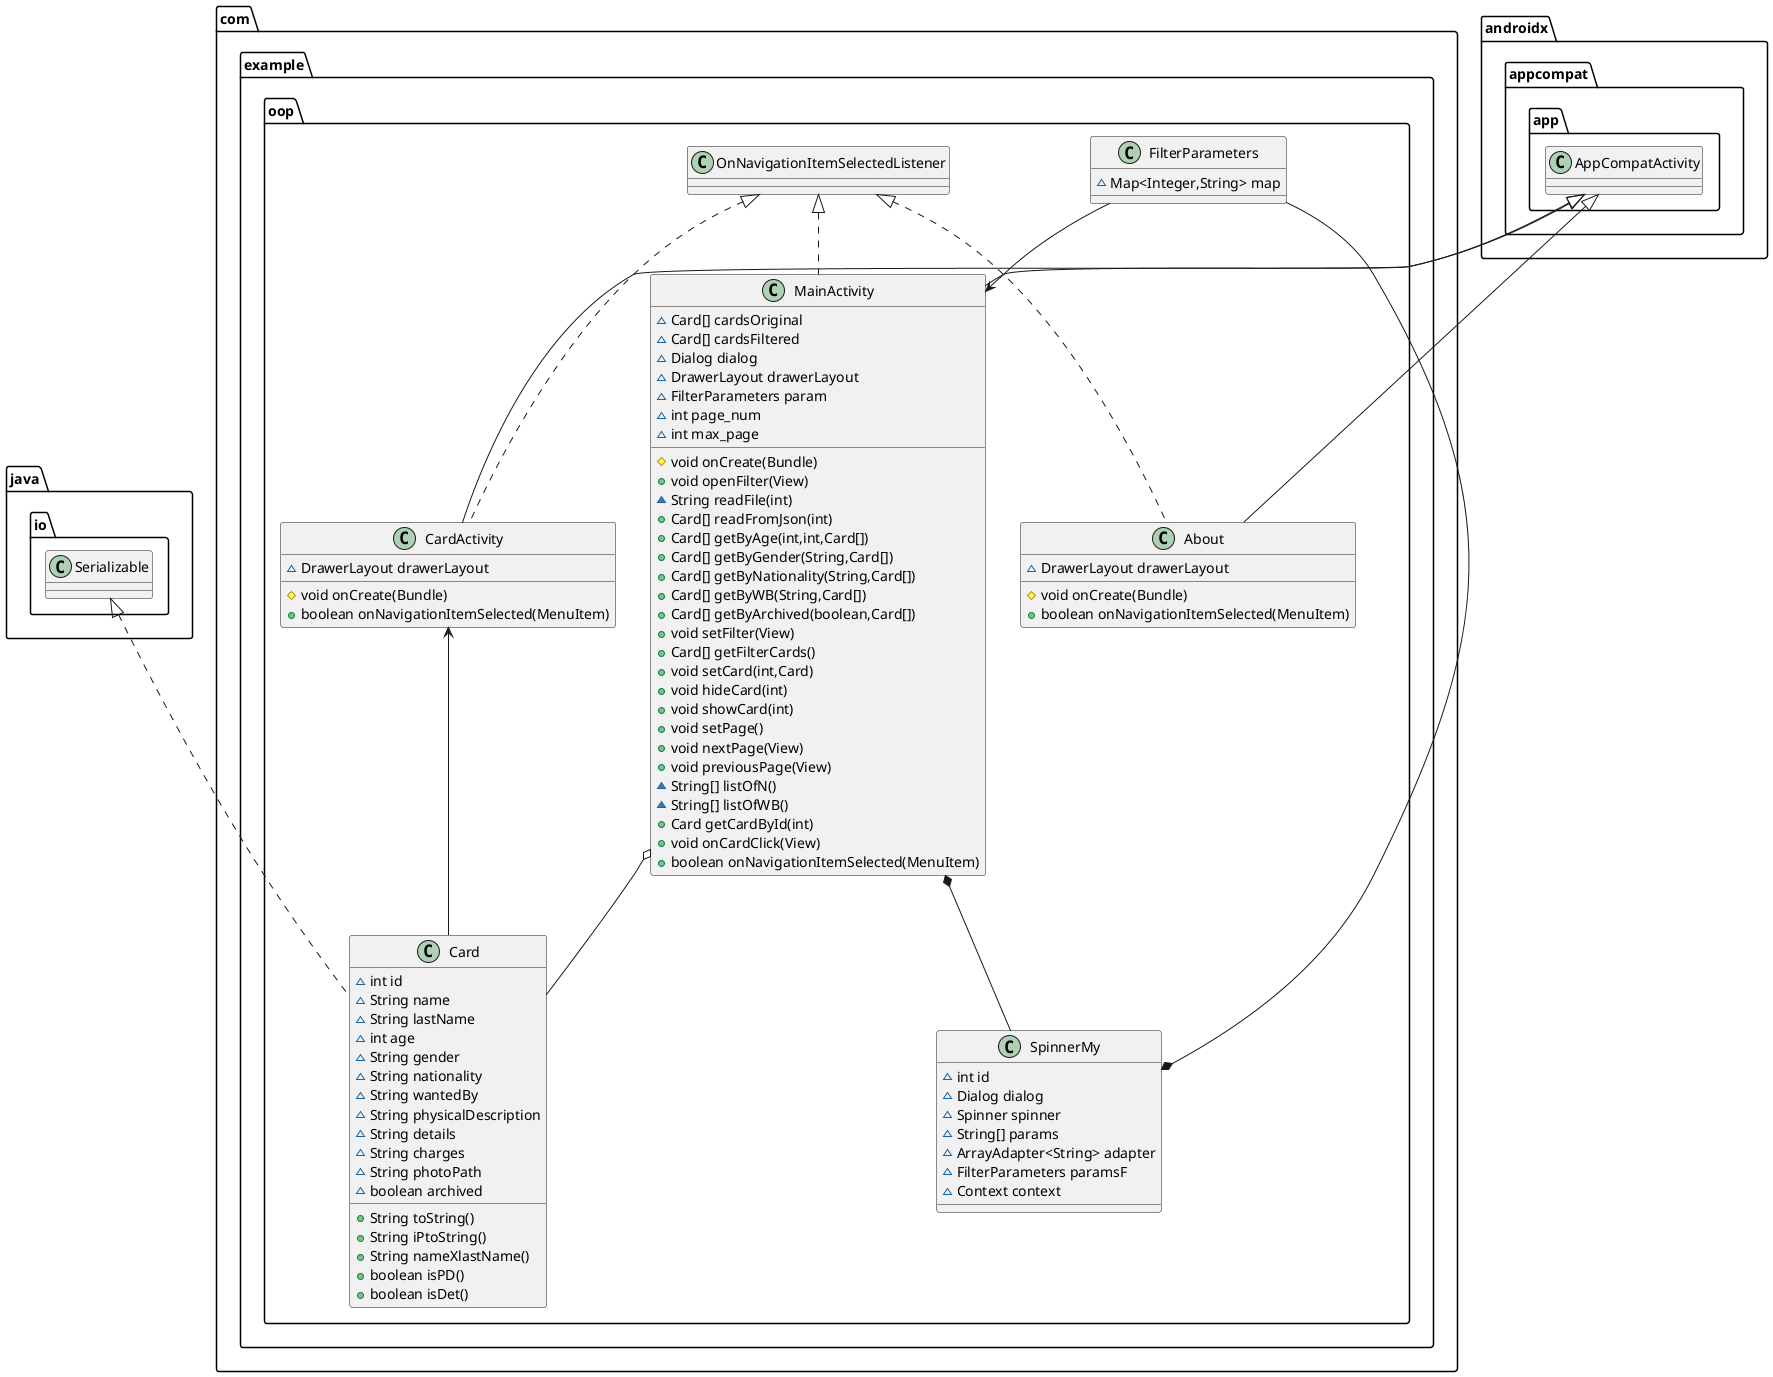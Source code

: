 @startuml
class com.example.oop.About {
~ DrawerLayout drawerLayout
# void onCreate(Bundle)
+ boolean onNavigationItemSelected(MenuItem)
}


class com.example.oop.MainActivity {
~ Card[] cardsOriginal
~ Card[] cardsFiltered
~ Dialog dialog
~ DrawerLayout drawerLayout
~ FilterParameters param
~ int page_num
~ int max_page
# void onCreate(Bundle)
+ void openFilter(View)
~ String readFile(int)
+ Card[] readFromJson(int)
+ Card[] getByAge(int,int,Card[])
+ Card[] getByGender(String,Card[])
+ Card[] getByNationality(String,Card[])
+ Card[] getByWB(String,Card[])
+ Card[] getByArchived(boolean,Card[])
+ void setFilter(View)
+ Card[] getFilterCards()
+ void setCard(int,Card)
+ void hideCard(int)
+ void showCard(int)
+ void setPage()
+ void nextPage(View)
+ void previousPage(View)
~ String[] listOfN()
~ String[] listOfWB()
+ Card getCardById(int)
+ void onCardClick(View)
+ boolean onNavigationItemSelected(MenuItem)
}


class com.example.oop.FilterParameters {
~ Map<Integer,String> map
}

class com.example.oop.SpinnerMy {
~ int id
~ Dialog dialog
~ Spinner spinner
~ String[] params
~ ArrayAdapter<String> adapter
~ FilterParameters paramsF
~ Context context
}

class com.example.oop.Card {
~ int id
~ String name
~ String lastName
~ int age
~ String gender
~ String nationality
~ String wantedBy
~ String physicalDescription
~ String details
~ String charges
~ String photoPath
~ boolean archived
+ String toString()
+ String iPtoString()
+ String nameXlastName()
+ boolean isPD()
+ boolean isDet()
}


class com.example.oop.CardActivity {
~ DrawerLayout drawerLayout
# void onCreate(Bundle)
+ boolean onNavigationItemSelected(MenuItem)
}



java.io.Serializable <|.. com.example.oop.Card
com.example.oop.OnNavigationItemSelectedListener <|.. com.example.oop.About
androidx.appcompat.app.AppCompatActivity <|-- com.example.oop.About
com.example.oop.OnNavigationItemSelectedListener <|.. com.example.oop.MainActivity
androidx.appcompat.app.AppCompatActivity <|-- com.example.oop.MainActivity
com.example.oop.FilterParameters --> com.example.oop.MainActivity
com.example.oop.OnNavigationItemSelectedListener <|.. com.example.oop.CardActivity
androidx.appcompat.app.AppCompatActivity <|-- com.example.oop.CardActivity
com.example.oop.MainActivity o-- com.example.oop.Card
com.example.oop.CardActivity <-- com.example.oop.Card
com.example.oop.MainActivity *-- com.example.oop.SpinnerMy
com.example.oop.FilterParameters --* com.example.oop.SpinnerMy
@enduml